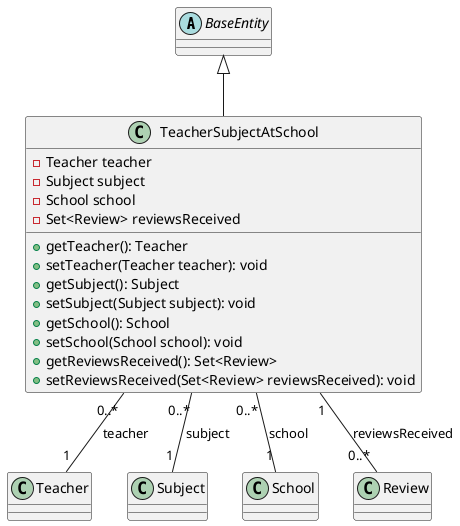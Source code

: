 @startuml TeacherSubjectAtSchool

abstract class BaseEntity {
}

class TeacherSubjectAtSchool {
    - Teacher teacher
    - Subject subject
    - School school
    - Set<Review> reviewsReceived
    + getTeacher(): Teacher
    + setTeacher(Teacher teacher): void
    + getSubject(): Subject
    + setSubject(Subject subject): void
    + getSchool(): School
    + setSchool(School school): void
    + getReviewsReceived(): Set<Review>
    + setReviewsReceived(Set<Review> reviewsReceived): void
}

BaseEntity <|-d- TeacherSubjectAtSchool
TeacherSubjectAtSchool "0..*" -d- "1" Teacher : teacher
TeacherSubjectAtSchool "0..*" -d- "1" Subject : subject
TeacherSubjectAtSchool "0..*" -d- "1" School : school
TeacherSubjectAtSchool "1" -d- "0..*" Review : reviewsReceived

@enduml
